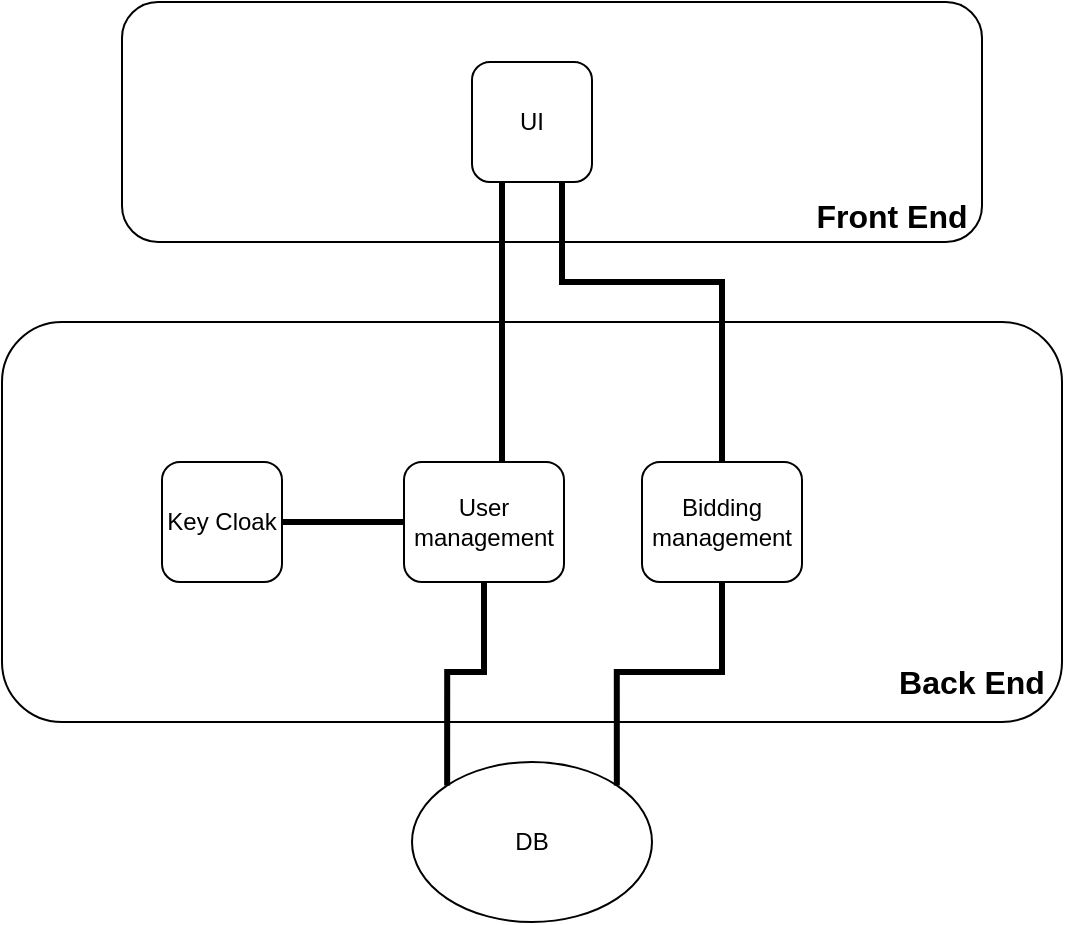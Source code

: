<mxfile version="21.5.2" type="github">
  <diagram name="Page-1" id="Fku0YhaBDF12Z1hG8BYR">
    <mxGraphModel dx="1434" dy="782" grid="1" gridSize="10" guides="1" tooltips="1" connect="1" arrows="1" fold="1" page="1" pageScale="1" pageWidth="850" pageHeight="1100" math="0" shadow="0">
      <root>
        <mxCell id="0" />
        <mxCell id="1" parent="0" />
        <mxCell id="LdVCUPChRzxCTxgJ-CD4-11" value="&lt;div&gt;DB&lt;/div&gt;" style="ellipse;whiteSpace=wrap;html=1;fillColor=none;" parent="1" vertex="1">
          <mxGeometry x="365" y="500" width="120" height="80" as="geometry" />
        </mxCell>
        <mxCell id="LdVCUPChRzxCTxgJ-CD4-1" value="" style="rounded=1;whiteSpace=wrap;html=1;align=center;fillColor=none;container=0;" parent="1" vertex="1">
          <mxGeometry x="160" y="280" width="530" height="200" as="geometry" />
        </mxCell>
        <mxCell id="LdVCUPChRzxCTxgJ-CD4-3" value="Back End" style="rounded=0;whiteSpace=wrap;html=1;fillColor=none;strokeColor=none;fontStyle=1;fontSize=16;container=0;" parent="1" vertex="1">
          <mxGeometry x="600" y="450" width="90" height="20" as="geometry" />
        </mxCell>
        <mxCell id="AJkaJGR9AgkjZnUV0DOD-12" style="edgeStyle=orthogonalEdgeStyle;rounded=0;orthogonalLoop=1;jettySize=auto;html=1;exitX=1;exitY=0.5;exitDx=0;exitDy=0;entryX=0;entryY=0.5;entryDx=0;entryDy=0;endArrow=none;endFill=0;strokeWidth=3;" edge="1" parent="1" source="LdVCUPChRzxCTxgJ-CD4-8" target="LdVCUPChRzxCTxgJ-CD4-9">
          <mxGeometry relative="1" as="geometry" />
        </mxCell>
        <mxCell id="LdVCUPChRzxCTxgJ-CD4-8" value="Key Cloak" style="rounded=1;whiteSpace=wrap;html=1;fillColor=none;container=0;" parent="1" vertex="1">
          <mxGeometry x="240" y="350" width="60" height="60" as="geometry" />
        </mxCell>
        <mxCell id="AJkaJGR9AgkjZnUV0DOD-16" style="edgeStyle=orthogonalEdgeStyle;rounded=0;orthogonalLoop=1;jettySize=auto;html=1;exitX=0.5;exitY=1;exitDx=0;exitDy=0;entryX=0;entryY=0;entryDx=0;entryDy=0;strokeWidth=3;endArrow=none;endFill=0;" edge="1" parent="1" source="LdVCUPChRzxCTxgJ-CD4-9" target="LdVCUPChRzxCTxgJ-CD4-11">
          <mxGeometry relative="1" as="geometry" />
        </mxCell>
        <mxCell id="LdVCUPChRzxCTxgJ-CD4-9" value="User management" style="rounded=1;whiteSpace=wrap;html=1;fillColor=none;container=0;" parent="1" vertex="1">
          <mxGeometry x="361" y="350" width="80" height="60" as="geometry" />
        </mxCell>
        <mxCell id="AJkaJGR9AgkjZnUV0DOD-17" style="edgeStyle=orthogonalEdgeStyle;rounded=0;orthogonalLoop=1;jettySize=auto;html=1;exitX=0.5;exitY=1;exitDx=0;exitDy=0;entryX=1;entryY=0;entryDx=0;entryDy=0;strokeWidth=3;endArrow=none;endFill=0;" edge="1" parent="1" source="AJkaJGR9AgkjZnUV0DOD-7" target="LdVCUPChRzxCTxgJ-CD4-11">
          <mxGeometry relative="1" as="geometry" />
        </mxCell>
        <mxCell id="AJkaJGR9AgkjZnUV0DOD-7" value="Bidding management" style="rounded=1;whiteSpace=wrap;html=1;fillColor=none;container=0;" vertex="1" parent="1">
          <mxGeometry x="480" y="350" width="80" height="60" as="geometry" />
        </mxCell>
        <mxCell id="AJkaJGR9AgkjZnUV0DOD-8" style="rounded=0;orthogonalLoop=1;jettySize=auto;html=1;exitX=0.25;exitY=1;exitDx=0;exitDy=0;edgeStyle=orthogonalEdgeStyle;endArrow=none;endFill=0;strokeWidth=3;" edge="1" parent="1" source="LdVCUPChRzxCTxgJ-CD4-10">
          <mxGeometry relative="1" as="geometry">
            <mxPoint x="410" y="350" as="targetPoint" />
          </mxGeometry>
        </mxCell>
        <mxCell id="AJkaJGR9AgkjZnUV0DOD-11" style="edgeStyle=orthogonalEdgeStyle;rounded=0;orthogonalLoop=1;jettySize=auto;html=1;exitX=0.75;exitY=1;exitDx=0;exitDy=0;endArrow=none;endFill=0;strokeWidth=3;" edge="1" parent="1" source="LdVCUPChRzxCTxgJ-CD4-10" target="AJkaJGR9AgkjZnUV0DOD-7">
          <mxGeometry relative="1" as="geometry">
            <Array as="points">
              <mxPoint x="440" y="260" />
              <mxPoint x="520" y="260" />
            </Array>
          </mxGeometry>
        </mxCell>
        <mxCell id="LdVCUPChRzxCTxgJ-CD4-6" value="" style="rounded=1;whiteSpace=wrap;html=1;align=center;fillColor=none;" parent="1" vertex="1">
          <mxGeometry x="220" y="120" width="430" height="120" as="geometry" />
        </mxCell>
        <mxCell id="LdVCUPChRzxCTxgJ-CD4-7" value="Front End" style="rounded=0;whiteSpace=wrap;html=1;fillColor=none;strokeColor=none;fontStyle=1;fontSize=16;" parent="1" vertex="1">
          <mxGeometry x="560" y="220" width="90" height="13.33" as="geometry" />
        </mxCell>
        <mxCell id="LdVCUPChRzxCTxgJ-CD4-10" value="UI" style="rounded=1;whiteSpace=wrap;html=1;fillColor=none;container=0;" parent="1" vertex="1">
          <mxGeometry x="395" y="150" width="60" height="60" as="geometry" />
        </mxCell>
      </root>
    </mxGraphModel>
  </diagram>
</mxfile>
